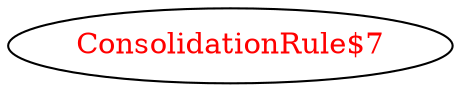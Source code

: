 digraph dependencyGraph {
 concentrate=true;
 ranksep="2.0";
 rankdir="LR"; 
 splines="ortho";
"ConsolidationRule$7" [fontcolor="red"];
}